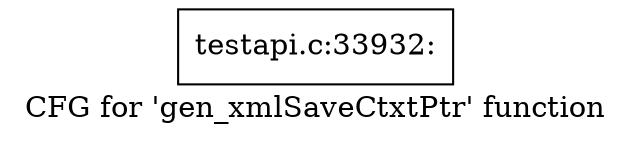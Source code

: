 digraph "CFG for 'gen_xmlSaveCtxtPtr' function" {
	label="CFG for 'gen_xmlSaveCtxtPtr' function";

	Node0x530db40 [shape=record,label="{testapi.c:33932:}"];
}
